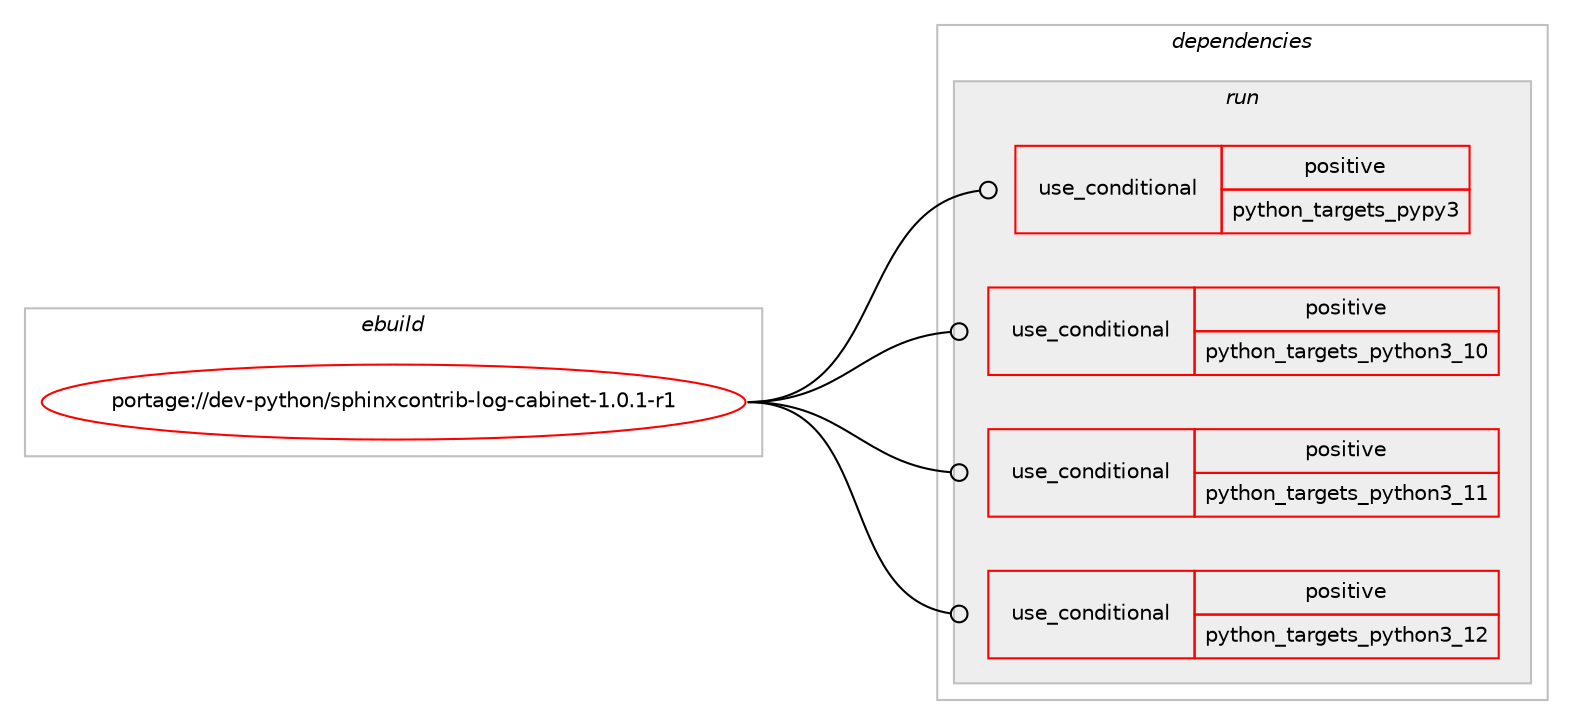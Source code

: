 digraph prolog {

# *************
# Graph options
# *************

newrank=true;
concentrate=true;
compound=true;
graph [rankdir=LR,fontname=Helvetica,fontsize=10,ranksep=1.5];#, ranksep=2.5, nodesep=0.2];
edge  [arrowhead=vee];
node  [fontname=Helvetica,fontsize=10];

# **********
# The ebuild
# **********

subgraph cluster_leftcol {
color=gray;
rank=same;
label=<<i>ebuild</i>>;
id [label="portage://dev-python/sphinxcontrib-log-cabinet-1.0.1-r1", color=red, width=4, href="../dev-python/sphinxcontrib-log-cabinet-1.0.1-r1.svg"];
}

# ****************
# The dependencies
# ****************

subgraph cluster_midcol {
color=gray;
label=<<i>dependencies</i>>;
subgraph cluster_compile {
fillcolor="#eeeeee";
style=filled;
label=<<i>compile</i>>;
}
subgraph cluster_compileandrun {
fillcolor="#eeeeee";
style=filled;
label=<<i>compile and run</i>>;
}
subgraph cluster_run {
fillcolor="#eeeeee";
style=filled;
label=<<i>run</i>>;
subgraph cond38623 {
dependency82431 [label=<<TABLE BORDER="0" CELLBORDER="1" CELLSPACING="0" CELLPADDING="4"><TR><TD ROWSPAN="3" CELLPADDING="10">use_conditional</TD></TR><TR><TD>positive</TD></TR><TR><TD>python_targets_pypy3</TD></TR></TABLE>>, shape=none, color=red];
# *** BEGIN UNKNOWN DEPENDENCY TYPE (TODO) ***
# dependency82431 -> package_dependency(portage://dev-python/sphinxcontrib-log-cabinet-1.0.1-r1,run,no,dev-python,pypy3,none,[,,],any_same_slot,[])
# *** END UNKNOWN DEPENDENCY TYPE (TODO) ***

}
id:e -> dependency82431:w [weight=20,style="solid",arrowhead="odot"];
subgraph cond38624 {
dependency82432 [label=<<TABLE BORDER="0" CELLBORDER="1" CELLSPACING="0" CELLPADDING="4"><TR><TD ROWSPAN="3" CELLPADDING="10">use_conditional</TD></TR><TR><TD>positive</TD></TR><TR><TD>python_targets_python3_10</TD></TR></TABLE>>, shape=none, color=red];
# *** BEGIN UNKNOWN DEPENDENCY TYPE (TODO) ***
# dependency82432 -> package_dependency(portage://dev-python/sphinxcontrib-log-cabinet-1.0.1-r1,run,no,dev-lang,python,none,[,,],[slot(3.10)],[])
# *** END UNKNOWN DEPENDENCY TYPE (TODO) ***

}
id:e -> dependency82432:w [weight=20,style="solid",arrowhead="odot"];
subgraph cond38625 {
dependency82433 [label=<<TABLE BORDER="0" CELLBORDER="1" CELLSPACING="0" CELLPADDING="4"><TR><TD ROWSPAN="3" CELLPADDING="10">use_conditional</TD></TR><TR><TD>positive</TD></TR><TR><TD>python_targets_python3_11</TD></TR></TABLE>>, shape=none, color=red];
# *** BEGIN UNKNOWN DEPENDENCY TYPE (TODO) ***
# dependency82433 -> package_dependency(portage://dev-python/sphinxcontrib-log-cabinet-1.0.1-r1,run,no,dev-lang,python,none,[,,],[slot(3.11)],[])
# *** END UNKNOWN DEPENDENCY TYPE (TODO) ***

}
id:e -> dependency82433:w [weight=20,style="solid",arrowhead="odot"];
subgraph cond38626 {
dependency82434 [label=<<TABLE BORDER="0" CELLBORDER="1" CELLSPACING="0" CELLPADDING="4"><TR><TD ROWSPAN="3" CELLPADDING="10">use_conditional</TD></TR><TR><TD>positive</TD></TR><TR><TD>python_targets_python3_12</TD></TR></TABLE>>, shape=none, color=red];
# *** BEGIN UNKNOWN DEPENDENCY TYPE (TODO) ***
# dependency82434 -> package_dependency(portage://dev-python/sphinxcontrib-log-cabinet-1.0.1-r1,run,no,dev-lang,python,none,[,,],[slot(3.12)],[])
# *** END UNKNOWN DEPENDENCY TYPE (TODO) ***

}
id:e -> dependency82434:w [weight=20,style="solid",arrowhead="odot"];
# *** BEGIN UNKNOWN DEPENDENCY TYPE (TODO) ***
# id -> package_dependency(portage://dev-python/sphinxcontrib-log-cabinet-1.0.1-r1,run,no,dev-python,sphinx,none,[,,],[],[use(optenable(python_targets_pypy3),negative),use(optenable(python_targets_python3_10),negative),use(optenable(python_targets_python3_11),negative),use(optenable(python_targets_python3_12),negative)])
# *** END UNKNOWN DEPENDENCY TYPE (TODO) ***

}
}

# **************
# The candidates
# **************

subgraph cluster_choices {
rank=same;
color=gray;
label=<<i>candidates</i>>;

}

}
